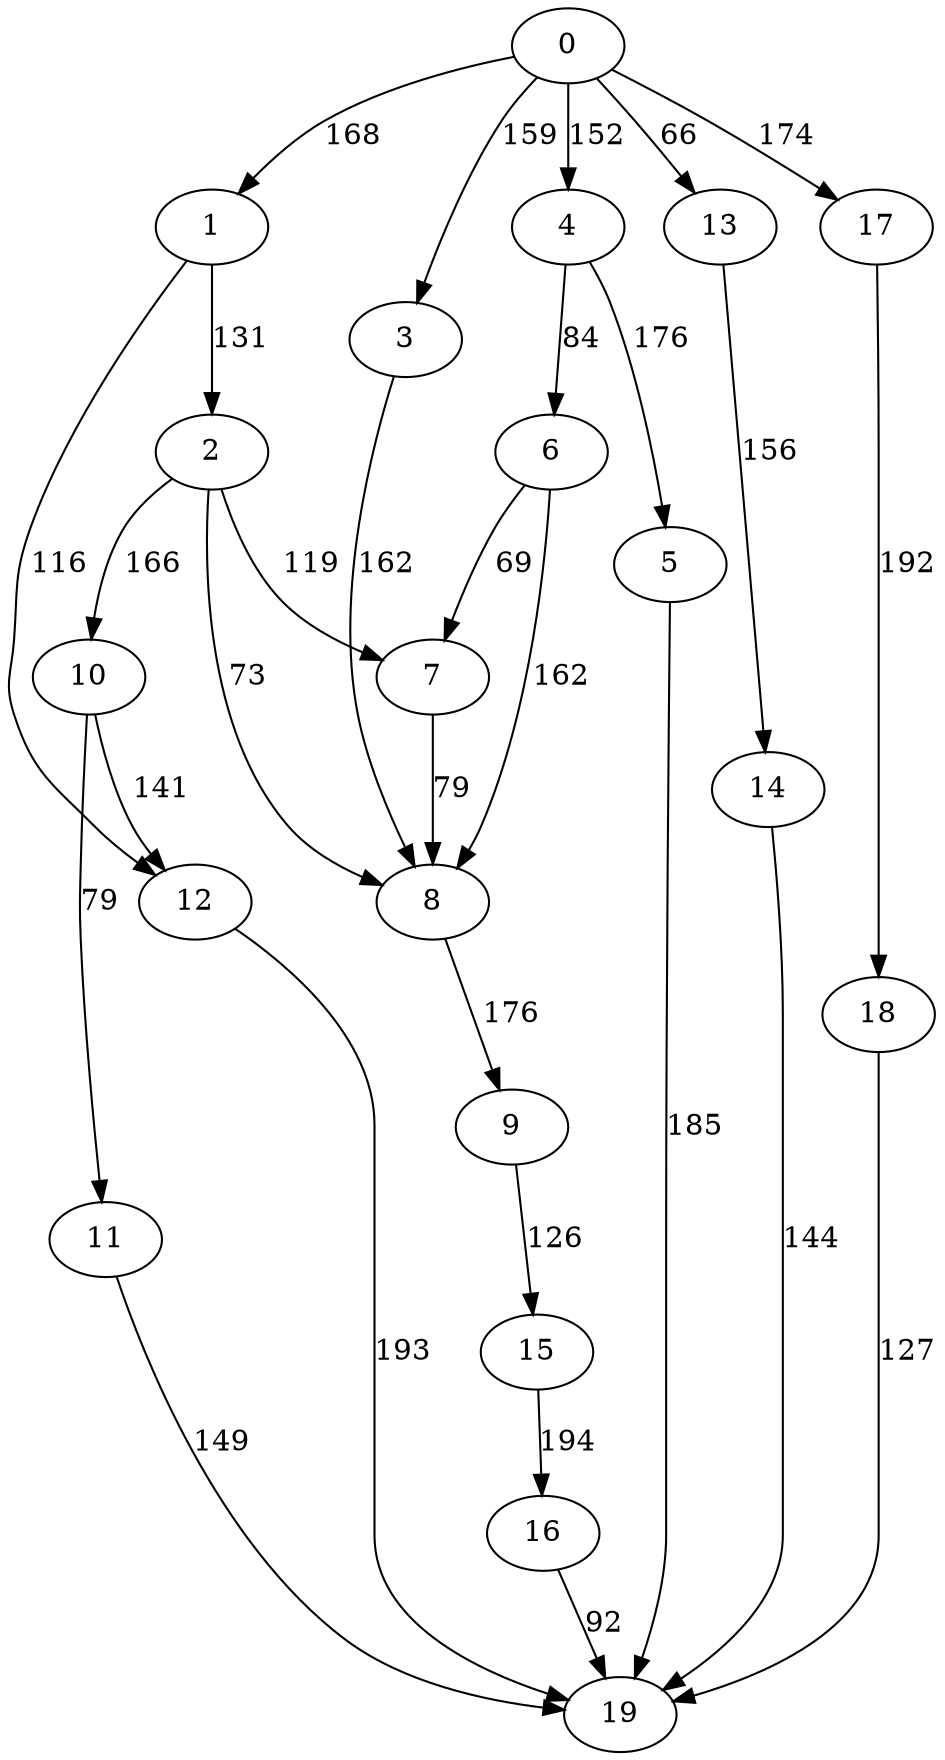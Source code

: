 digraph t10p3_14 {
0 -> 1 [ label = 168 ];
0 -> 3 [ label = 159 ];
0 -> 4 [ label = 152 ];
0 -> 13 [ label = 66 ];
0 -> 17 [ label = 174 ];
1 -> 2 [ label = 131 ];
1 -> 12 [ label = 116 ];
2 -> 7 [ label = 119 ];
2 -> 8 [ label = 73 ];
2 -> 10 [ label = 166 ];
3 -> 8 [ label = 162 ];
4 -> 5 [ label = 176 ];
4 -> 6 [ label = 84 ];
5 -> 19 [ label = 185 ];
6 -> 7 [ label = 69 ];
6 -> 8 [ label = 162 ];
7 -> 8 [ label = 79 ];
8 -> 9 [ label = 176 ];
9 -> 15 [ label = 126 ];
10 -> 11 [ label = 79 ];
10 -> 12 [ label = 141 ];
11 -> 19 [ label = 149 ];
12 -> 19 [ label = 193 ];
13 -> 14 [ label = 156 ];
14 -> 19 [ label = 144 ];
15 -> 16 [ label = 194 ];
16 -> 19 [ label = 92 ];
17 -> 18 [ label = 192 ];
18 -> 19 [ label = 127 ];
 }

